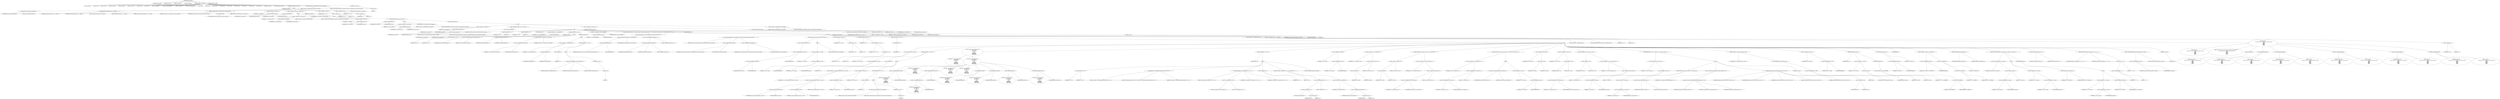 digraph hostapd_notif_assoc {  
"1000124" [label = "(METHOD,hostapd_notif_assoc)" ]
"1000125" [label = "(PARAM,hostapd_data *hapd)" ]
"1000126" [label = "(PARAM,const u8 *addr)" ]
"1000127" [label = "(PARAM,const u8 *req_ies)" ]
"1000128" [label = "(PARAM,size_t req_ies_len)" ]
"1000129" [label = "(PARAM,int reassoc)" ]
"1000130" [label = "(BLOCK,,)" ]
"1000131" [label = "(LOCAL,v9: const u8 *)" ]
"1000132" [label = "(LOCAL,v10: int)" ]
"1000133" [label = "(LOCAL,v11: size_t)" ]
"1000134" [label = "(LOCAL,v12: const u8 *)" ]
"1000135" [label = "(LOCAL,v13: sta_info *)" ]
"1000136" [label = "(LOCAL,v14: sta_info *)" ]
"1000137" [label = "(LOCAL,v15: bool)" ]
"1000138" [label = "(LOCAL,v16: int)" ]
"1000139" [label = "(LOCAL,v17: unsigned int)" ]
"1000140" [label = "(LOCAL,v18: wpa_state_machine *)" ]
"1000141" [label = "(LOCAL,v19: wpa_event)" ]
"1000142" [label = "(LOCAL,v21: wpa_state_machine *)" ]
"1000143" [label = "(LOCAL,v22: int)" ]
"1000144" [label = "(LOCAL,v23: int)" ]
"1000145" [label = "(LOCAL,v24: u32)" ]
"1000146" [label = "(LOCAL,v25: bool)" ]
"1000147" [label = "(LOCAL,v26: int)" ]
"1000148" [label = "(LOCAL,v27: bool)" ]
"1000149" [label = "(LOCAL,v28: int)" ]
"1000150" [label = "(LOCAL,v29: u32)" ]
"1000151" [label = "(LOCAL,v30: u8 *)" ]
"1000152" [label = "(LOCAL,eid: u8 [ 1064 ])" ]
"1000153" [label = "(LOCAL,elems: ieee802_11_elems)" ]
"1000154" [label = "(CONTROL_STRUCTURE,if ( addr ),if ( addr ))" ]
"1000155" [label = "(IDENTIFIER,addr,if ( addr ))" ]
"1000156" [label = "(BLOCK,,)" ]
"1000157" [label = "(random_add_randomness,random_add_randomness(addr, 6u))" ]
"1000158" [label = "(IDENTIFIER,addr,random_add_randomness(addr, 6u))" ]
"1000159" [label = "(LITERAL,6u,random_add_randomness(addr, 6u))" ]
"1000160" [label = "(hostapd_logger,hostapd_logger(hapd, addr, 1u, 2, \"associated\"))" ]
"1000161" [label = "(IDENTIFIER,hapd,hostapd_logger(hapd, addr, 1u, 2, \"associated\"))" ]
"1000162" [label = "(IDENTIFIER,addr,hostapd_logger(hapd, addr, 1u, 2, \"associated\"))" ]
"1000163" [label = "(LITERAL,1u,hostapd_logger(hapd, addr, 1u, 2, \"associated\"))" ]
"1000164" [label = "(LITERAL,2,hostapd_logger(hapd, addr, 1u, 2, \"associated\"))" ]
"1000165" [label = "(LITERAL,\"associated\",hostapd_logger(hapd, addr, 1u, 2, \"associated\"))" ]
"1000166" [label = "(ieee802_11_parse_elems,ieee802_11_parse_elems(req_ies, req_ies_len, &elems, 0))" ]
"1000167" [label = "(IDENTIFIER,req_ies,ieee802_11_parse_elems(req_ies, req_ies_len, &elems, 0))" ]
"1000168" [label = "(IDENTIFIER,req_ies_len,ieee802_11_parse_elems(req_ies, req_ies_len, &elems, 0))" ]
"1000169" [label = "(<operator>.addressOf,&elems)" ]
"1000170" [label = "(IDENTIFIER,elems,ieee802_11_parse_elems(req_ies, req_ies_len, &elems, 0))" ]
"1000171" [label = "(LITERAL,0,ieee802_11_parse_elems(req_ies, req_ies_len, &elems, 0))" ]
"1000172" [label = "(<operator>.assignment,v9 = elems.wps_ie)" ]
"1000173" [label = "(IDENTIFIER,v9,v9 = elems.wps_ie)" ]
"1000174" [label = "(<operator>.fieldAccess,elems.wps_ie)" ]
"1000175" [label = "(IDENTIFIER,elems,v9 = elems.wps_ie)" ]
"1000176" [label = "(FIELD_IDENTIFIER,wps_ie,wps_ie)" ]
"1000177" [label = "(CONTROL_STRUCTURE,if ( elems.wps_ie ),if ( elems.wps_ie ))" ]
"1000178" [label = "(<operator>.fieldAccess,elems.wps_ie)" ]
"1000179" [label = "(IDENTIFIER,elems,if ( elems.wps_ie ))" ]
"1000180" [label = "(FIELD_IDENTIFIER,wps_ie,wps_ie)" ]
"1000181" [label = "(BLOCK,,)" ]
"1000182" [label = "(<operator>.assignment,v10 = elems.wps_ie_len)" ]
"1000183" [label = "(IDENTIFIER,v10,v10 = elems.wps_ie_len)" ]
"1000184" [label = "(<operator>.fieldAccess,elems.wps_ie_len)" ]
"1000185" [label = "(IDENTIFIER,elems,v10 = elems.wps_ie_len)" ]
"1000186" [label = "(FIELD_IDENTIFIER,wps_ie_len,wps_ie_len)" ]
"1000187" [label = "(wpa_printf,wpa_printf(2, \"STA included WPS IE in (Re)AssocReq\"))" ]
"1000188" [label = "(LITERAL,2,wpa_printf(2, \"STA included WPS IE in (Re)AssocReq\"))" ]
"1000189" [label = "(LITERAL,\"STA included WPS IE in (Re)AssocReq\",wpa_printf(2, \"STA included WPS IE in (Re)AssocReq\"))" ]
"1000190" [label = "(CONTROL_STRUCTURE,else,else)" ]
"1000191" [label = "(BLOCK,,)" ]
"1000192" [label = "(<operator>.assignment,v9 = elems.rsn_ie)" ]
"1000193" [label = "(IDENTIFIER,v9,v9 = elems.rsn_ie)" ]
"1000194" [label = "(<operator>.fieldAccess,elems.rsn_ie)" ]
"1000195" [label = "(IDENTIFIER,elems,v9 = elems.rsn_ie)" ]
"1000196" [label = "(FIELD_IDENTIFIER,rsn_ie,rsn_ie)" ]
"1000197" [label = "(CONTROL_STRUCTURE,if ( elems.rsn_ie ),if ( elems.rsn_ie ))" ]
"1000198" [label = "(<operator>.fieldAccess,elems.rsn_ie)" ]
"1000199" [label = "(IDENTIFIER,elems,if ( elems.rsn_ie ))" ]
"1000200" [label = "(FIELD_IDENTIFIER,rsn_ie,rsn_ie)" ]
"1000201" [label = "(BLOCK,,)" ]
"1000202" [label = "(<operator>.assignment,v10 = elems.rsn_ie_len)" ]
"1000203" [label = "(IDENTIFIER,v10,v10 = elems.rsn_ie_len)" ]
"1000204" [label = "(<operator>.fieldAccess,elems.rsn_ie_len)" ]
"1000205" [label = "(IDENTIFIER,elems,v10 = elems.rsn_ie_len)" ]
"1000206" [label = "(FIELD_IDENTIFIER,rsn_ie_len,rsn_ie_len)" ]
"1000207" [label = "(wpa_printf,wpa_printf(2, \"STA included RSN IE in (Re)AssocReq\"))" ]
"1000208" [label = "(LITERAL,2,wpa_printf(2, \"STA included RSN IE in (Re)AssocReq\"))" ]
"1000209" [label = "(LITERAL,\"STA included RSN IE in (Re)AssocReq\",wpa_printf(2, \"STA included RSN IE in (Re)AssocReq\"))" ]
"1000210" [label = "(CONTROL_STRUCTURE,else,else)" ]
"1000211" [label = "(BLOCK,,)" ]
"1000212" [label = "(<operator>.assignment,v9 = elems.wpa_ie)" ]
"1000213" [label = "(IDENTIFIER,v9,v9 = elems.wpa_ie)" ]
"1000214" [label = "(<operator>.fieldAccess,elems.wpa_ie)" ]
"1000215" [label = "(IDENTIFIER,elems,v9 = elems.wpa_ie)" ]
"1000216" [label = "(FIELD_IDENTIFIER,wpa_ie,wpa_ie)" ]
"1000217" [label = "(CONTROL_STRUCTURE,if ( !elems.wpa_ie ),if ( !elems.wpa_ie ))" ]
"1000218" [label = "(<operator>.logicalNot,!elems.wpa_ie)" ]
"1000219" [label = "(<operator>.fieldAccess,elems.wpa_ie)" ]
"1000220" [label = "(IDENTIFIER,elems,!elems.wpa_ie)" ]
"1000221" [label = "(FIELD_IDENTIFIER,wpa_ie,wpa_ie)" ]
"1000222" [label = "(BLOCK,,)" ]
"1000223" [label = "(wpa_printf,wpa_printf(2, \"STA did not include WPS/RSN/WPA IE in (Re)AssocReq\"))" ]
"1000224" [label = "(LITERAL,2,wpa_printf(2, \"STA did not include WPS/RSN/WPA IE in (Re)AssocReq\"))" ]
"1000225" [label = "(LITERAL,\"STA did not include WPS/RSN/WPA IE in (Re)AssocReq\",wpa_printf(2, \"STA did not include WPS/RSN/WPA IE in (Re)AssocReq\"))" ]
"1000226" [label = "(<operator>.assignment,v12 = 0)" ]
"1000227" [label = "(IDENTIFIER,v12,v12 = 0)" ]
"1000228" [label = "(LITERAL,0,v12 = 0)" ]
"1000229" [label = "(<operator>.assignment,v11 = 0)" ]
"1000230" [label = "(IDENTIFIER,v11,v11 = 0)" ]
"1000231" [label = "(LITERAL,0,v11 = 0)" ]
"1000232" [label = "(JUMP_TARGET,LABEL_10)" ]
"1000233" [label = "(<operator>.assignment,v13 = ap_get_sta(hapd, addr))" ]
"1000234" [label = "(IDENTIFIER,v13,v13 = ap_get_sta(hapd, addr))" ]
"1000235" [label = "(ap_get_sta,ap_get_sta(hapd, addr))" ]
"1000236" [label = "(IDENTIFIER,hapd,ap_get_sta(hapd, addr))" ]
"1000237" [label = "(IDENTIFIER,addr,ap_get_sta(hapd, addr))" ]
"1000238" [label = "(CONTROL_STRUCTURE,if ( v13 ),if ( v13 ))" ]
"1000239" [label = "(IDENTIFIER,v13,if ( v13 ))" ]
"1000240" [label = "(BLOCK,,)" ]
"1000241" [label = "(<operator>.assignment,v14 = v13)" ]
"1000242" [label = "(IDENTIFIER,v14,v14 = v13)" ]
"1000243" [label = "(IDENTIFIER,v13,v14 = v13)" ]
"1000244" [label = "(ap_sta_no_session_timeout,ap_sta_no_session_timeout(hapd, v13))" ]
"1000245" [label = "(IDENTIFIER,hapd,ap_sta_no_session_timeout(hapd, v13))" ]
"1000246" [label = "(IDENTIFIER,v13,ap_sta_no_session_timeout(hapd, v13))" ]
"1000247" [label = "(accounting_sta_stop,accounting_sta_stop(hapd, v14))" ]
"1000248" [label = "(IDENTIFIER,hapd,accounting_sta_stop(hapd, v14))" ]
"1000249" [label = "(IDENTIFIER,v14,accounting_sta_stop(hapd, v14))" ]
"1000250" [label = "(<operator>.assignment,v14->timeout_next = STA_NULLFUNC)" ]
"1000251" [label = "(<operator>.indirectFieldAccess,v14->timeout_next)" ]
"1000252" [label = "(IDENTIFIER,v14,v14->timeout_next = STA_NULLFUNC)" ]
"1000253" [label = "(FIELD_IDENTIFIER,timeout_next,timeout_next)" ]
"1000254" [label = "(IDENTIFIER,STA_NULLFUNC,v14->timeout_next = STA_NULLFUNC)" ]
"1000255" [label = "(CONTROL_STRUCTURE,else,else)" ]
"1000256" [label = "(BLOCK,,)" ]
"1000257" [label = "(<operator>.assignment,v14 = ap_sta_add(hapd, addr))" ]
"1000258" [label = "(IDENTIFIER,v14,v14 = ap_sta_add(hapd, addr))" ]
"1000259" [label = "(ap_sta_add,ap_sta_add(hapd, addr))" ]
"1000260" [label = "(IDENTIFIER,hapd,ap_sta_add(hapd, addr))" ]
"1000261" [label = "(IDENTIFIER,addr,ap_sta_add(hapd, addr))" ]
"1000262" [label = "(CONTROL_STRUCTURE,if ( !v14 ),if ( !v14 ))" ]
"1000263" [label = "(<operator>.logicalNot,!v14)" ]
"1000264" [label = "(IDENTIFIER,v14,!v14)" ]
"1000265" [label = "(BLOCK,,)" ]
"1000266" [label = "(hostapd_drv_sta_disassoc,hostapd_drv_sta_disassoc(hapd, addr, 5))" ]
"1000267" [label = "(IDENTIFIER,hapd,hostapd_drv_sta_disassoc(hapd, addr, 5))" ]
"1000268" [label = "(IDENTIFIER,addr,hostapd_drv_sta_disassoc(hapd, addr, 5))" ]
"1000269" [label = "(LITERAL,5,hostapd_drv_sta_disassoc(hapd, addr, 5))" ]
"1000270" [label = "(RETURN,return -1;,return -1;)" ]
"1000271" [label = "(<operator>.minus,-1)" ]
"1000272" [label = "(LITERAL,1,-1)" ]
"1000273" [label = "(<operators>.assignmentAnd,v14->flags &= 0xFFFECFFF)" ]
"1000274" [label = "(<operator>.indirectFieldAccess,v14->flags)" ]
"1000275" [label = "(IDENTIFIER,v14,v14->flags &= 0xFFFECFFF)" ]
"1000276" [label = "(FIELD_IDENTIFIER,flags,flags)" ]
"1000277" [label = "(LITERAL,0xFFFECFFF,v14->flags &= 0xFFFECFFF)" ]
"1000278" [label = "(CONTROL_STRUCTURE,if ( hapd->iface->drv_max_acl_mac_addrs || hostapd_check_acl(hapd, addr, 0) == 1 ),if ( hapd->iface->drv_max_acl_mac_addrs || hostapd_check_acl(hapd, addr, 0) == 1 ))" ]
"1000279" [label = "(<operator>.logicalOr,hapd->iface->drv_max_acl_mac_addrs || hostapd_check_acl(hapd, addr, 0) == 1)" ]
"1000280" [label = "(<operator>.indirectFieldAccess,hapd->iface->drv_max_acl_mac_addrs)" ]
"1000281" [label = "(<operator>.indirectFieldAccess,hapd->iface)" ]
"1000282" [label = "(IDENTIFIER,hapd,hapd->iface->drv_max_acl_mac_addrs || hostapd_check_acl(hapd, addr, 0) == 1)" ]
"1000283" [label = "(FIELD_IDENTIFIER,iface,iface)" ]
"1000284" [label = "(FIELD_IDENTIFIER,drv_max_acl_mac_addrs,drv_max_acl_mac_addrs)" ]
"1000285" [label = "(<operator>.equals,hostapd_check_acl(hapd, addr, 0) == 1)" ]
"1000286" [label = "(hostapd_check_acl,hostapd_check_acl(hapd, addr, 0))" ]
"1000287" [label = "(IDENTIFIER,hapd,hostapd_check_acl(hapd, addr, 0))" ]
"1000288" [label = "(IDENTIFIER,addr,hostapd_check_acl(hapd, addr, 0))" ]
"1000289" [label = "(LITERAL,0,hostapd_check_acl(hapd, addr, 0))" ]
"1000290" [label = "(LITERAL,1,hostapd_check_acl(hapd, addr, 0) == 1)" ]
"1000291" [label = "(BLOCK,,)" ]
"1000292" [label = "(ap_copy_sta_supp_op_classes,ap_copy_sta_supp_op_classes(v14, elems.supp_op_classes, elems.supp_op_classes_len))" ]
"1000293" [label = "(IDENTIFIER,v14,ap_copy_sta_supp_op_classes(v14, elems.supp_op_classes, elems.supp_op_classes_len))" ]
"1000294" [label = "(<operator>.fieldAccess,elems.supp_op_classes)" ]
"1000295" [label = "(IDENTIFIER,elems,ap_copy_sta_supp_op_classes(v14, elems.supp_op_classes, elems.supp_op_classes_len))" ]
"1000296" [label = "(FIELD_IDENTIFIER,supp_op_classes,supp_op_classes)" ]
"1000297" [label = "(<operator>.fieldAccess,elems.supp_op_classes_len)" ]
"1000298" [label = "(IDENTIFIER,elems,ap_copy_sta_supp_op_classes(v14, elems.supp_op_classes, elems.supp_op_classes_len))" ]
"1000299" [label = "(FIELD_IDENTIFIER,supp_op_classes_len,supp_op_classes_len)" ]
"1000300" [label = "(CONTROL_STRUCTURE,if ( !hapd->conf->wpa ),if ( !hapd->conf->wpa ))" ]
"1000301" [label = "(<operator>.logicalNot,!hapd->conf->wpa)" ]
"1000302" [label = "(<operator>.indirectFieldAccess,hapd->conf->wpa)" ]
"1000303" [label = "(<operator>.indirectFieldAccess,hapd->conf)" ]
"1000304" [label = "(IDENTIFIER,hapd,!hapd->conf->wpa)" ]
"1000305" [label = "(FIELD_IDENTIFIER,conf,conf)" ]
"1000306" [label = "(FIELD_IDENTIFIER,wpa,wpa)" ]
"1000307" [label = "(BLOCK,,)" ]
"1000308" [label = "(<operator>.assignment,v17 = v14->flags)" ]
"1000309" [label = "(IDENTIFIER,v17,v17 = v14->flags)" ]
"1000310" [label = "(<operator>.indirectFieldAccess,v14->flags)" ]
"1000311" [label = "(IDENTIFIER,v14,v17 = v14->flags)" ]
"1000312" [label = "(FIELD_IDENTIFIER,flags,flags)" ]
"1000313" [label = "(CONTROL_STRUCTURE,goto LABEL_22;,goto LABEL_22;)" ]
"1000314" [label = "(<operator>.assignment,v15 = v12 == 0)" ]
"1000315" [label = "(IDENTIFIER,v15,v15 = v12 == 0)" ]
"1000316" [label = "(<operator>.equals,v12 == 0)" ]
"1000317" [label = "(IDENTIFIER,v12,v12 == 0)" ]
"1000318" [label = "(LITERAL,0,v12 == 0)" ]
"1000319" [label = "(CONTROL_STRUCTURE,if ( v12 ),if ( v12 ))" ]
"1000320" [label = "(IDENTIFIER,v12,if ( v12 ))" ]
"1000321" [label = "(<operator>.assignment,v15 = v11 == 0)" ]
"1000322" [label = "(IDENTIFIER,v15,v15 = v11 == 0)" ]
"1000323" [label = "(<operator>.equals,v11 == 0)" ]
"1000324" [label = "(IDENTIFIER,v11,v11 == 0)" ]
"1000325" [label = "(LITERAL,0,v11 == 0)" ]
"1000326" [label = "(CONTROL_STRUCTURE,if ( !v15 ),if ( !v15 ))" ]
"1000327" [label = "(<operator>.logicalNot,!v15)" ]
"1000328" [label = "(IDENTIFIER,v15,!v15)" ]
"1000329" [label = "(BLOCK,,)" ]
"1000330" [label = "(<operator>.assignment,v21 = v14->wpa_sm)" ]
"1000331" [label = "(IDENTIFIER,v21,v21 = v14->wpa_sm)" ]
"1000332" [label = "(<operator>.indirectFieldAccess,v14->wpa_sm)" ]
"1000333" [label = "(IDENTIFIER,v14,v21 = v14->wpa_sm)" ]
"1000334" [label = "(FIELD_IDENTIFIER,wpa_sm,wpa_sm)" ]
"1000335" [label = "(CONTROL_STRUCTURE,if ( !v21 ),if ( !v21 ))" ]
"1000336" [label = "(<operator>.logicalNot,!v21)" ]
"1000337" [label = "(IDENTIFIER,v21,!v21)" ]
"1000338" [label = "(BLOCK,,)" ]
"1000339" [label = "(<operator>.assignment,v21 = wpa_auth_sta_init(hapd->wpa_auth, v14->addr, 0))" ]
"1000340" [label = "(IDENTIFIER,v21,v21 = wpa_auth_sta_init(hapd->wpa_auth, v14->addr, 0))" ]
"1000341" [label = "(wpa_auth_sta_init,wpa_auth_sta_init(hapd->wpa_auth, v14->addr, 0))" ]
"1000342" [label = "(<operator>.indirectFieldAccess,hapd->wpa_auth)" ]
"1000343" [label = "(IDENTIFIER,hapd,wpa_auth_sta_init(hapd->wpa_auth, v14->addr, 0))" ]
"1000344" [label = "(FIELD_IDENTIFIER,wpa_auth,wpa_auth)" ]
"1000345" [label = "(<operator>.indirectFieldAccess,v14->addr)" ]
"1000346" [label = "(IDENTIFIER,v14,wpa_auth_sta_init(hapd->wpa_auth, v14->addr, 0))" ]
"1000347" [label = "(FIELD_IDENTIFIER,addr,addr)" ]
"1000348" [label = "(LITERAL,0,wpa_auth_sta_init(hapd->wpa_auth, v14->addr, 0))" ]
"1000349" [label = "(<operator>.assignment,v14->wpa_sm = v21)" ]
"1000350" [label = "(<operator>.indirectFieldAccess,v14->wpa_sm)" ]
"1000351" [label = "(IDENTIFIER,v14,v14->wpa_sm = v21)" ]
"1000352" [label = "(FIELD_IDENTIFIER,wpa_sm,wpa_sm)" ]
"1000353" [label = "(IDENTIFIER,v21,v14->wpa_sm = v21)" ]
"1000354" [label = "(CONTROL_STRUCTURE,if ( !v21 ),if ( !v21 ))" ]
"1000355" [label = "(<operator>.logicalNot,!v21)" ]
"1000356" [label = "(IDENTIFIER,v21,!v21)" ]
"1000357" [label = "(BLOCK,,)" ]
"1000358" [label = "(wpa_printf,wpa_printf(5, \"Failed to initialize WPA state machine\"))" ]
"1000359" [label = "(LITERAL,5,wpa_printf(5, \"Failed to initialize WPA state machine\"))" ]
"1000360" [label = "(LITERAL,\"Failed to initialize WPA state machine\",wpa_printf(5, \"Failed to initialize WPA state machine\"))" ]
"1000361" [label = "(RETURN,return -1;,return -1;)" ]
"1000362" [label = "(<operator>.minus,-1)" ]
"1000363" [label = "(LITERAL,1,-1)" ]
"1000364" [label = "(<operator>.assignment,v22 = wpa_validate_wpa_ie(\n                      hapd->wpa_auth,\n                      v21,\n                      hapd->iface->freq,\n                      v12,\n                      v11,\n                      elems.mdie,\n                      elems.mdie_len,\n                      elems.owe_dh,\n                      elems.owe_dh_len))" ]
"1000365" [label = "(IDENTIFIER,v22,v22 = wpa_validate_wpa_ie(\n                      hapd->wpa_auth,\n                      v21,\n                      hapd->iface->freq,\n                      v12,\n                      v11,\n                      elems.mdie,\n                      elems.mdie_len,\n                      elems.owe_dh,\n                      elems.owe_dh_len))" ]
"1000366" [label = "(wpa_validate_wpa_ie,wpa_validate_wpa_ie(\n                      hapd->wpa_auth,\n                      v21,\n                      hapd->iface->freq,\n                      v12,\n                      v11,\n                      elems.mdie,\n                      elems.mdie_len,\n                      elems.owe_dh,\n                      elems.owe_dh_len))" ]
"1000367" [label = "(<operator>.indirectFieldAccess,hapd->wpa_auth)" ]
"1000368" [label = "(IDENTIFIER,hapd,wpa_validate_wpa_ie(\n                      hapd->wpa_auth,\n                      v21,\n                      hapd->iface->freq,\n                      v12,\n                      v11,\n                      elems.mdie,\n                      elems.mdie_len,\n                      elems.owe_dh,\n                      elems.owe_dh_len))" ]
"1000369" [label = "(FIELD_IDENTIFIER,wpa_auth,wpa_auth)" ]
"1000370" [label = "(IDENTIFIER,v21,wpa_validate_wpa_ie(\n                      hapd->wpa_auth,\n                      v21,\n                      hapd->iface->freq,\n                      v12,\n                      v11,\n                      elems.mdie,\n                      elems.mdie_len,\n                      elems.owe_dh,\n                      elems.owe_dh_len))" ]
"1000371" [label = "(<operator>.indirectFieldAccess,hapd->iface->freq)" ]
"1000372" [label = "(<operator>.indirectFieldAccess,hapd->iface)" ]
"1000373" [label = "(IDENTIFIER,hapd,wpa_validate_wpa_ie(\n                      hapd->wpa_auth,\n                      v21,\n                      hapd->iface->freq,\n                      v12,\n                      v11,\n                      elems.mdie,\n                      elems.mdie_len,\n                      elems.owe_dh,\n                      elems.owe_dh_len))" ]
"1000374" [label = "(FIELD_IDENTIFIER,iface,iface)" ]
"1000375" [label = "(FIELD_IDENTIFIER,freq,freq)" ]
"1000376" [label = "(IDENTIFIER,v12,wpa_validate_wpa_ie(\n                      hapd->wpa_auth,\n                      v21,\n                      hapd->iface->freq,\n                      v12,\n                      v11,\n                      elems.mdie,\n                      elems.mdie_len,\n                      elems.owe_dh,\n                      elems.owe_dh_len))" ]
"1000377" [label = "(IDENTIFIER,v11,wpa_validate_wpa_ie(\n                      hapd->wpa_auth,\n                      v21,\n                      hapd->iface->freq,\n                      v12,\n                      v11,\n                      elems.mdie,\n                      elems.mdie_len,\n                      elems.owe_dh,\n                      elems.owe_dh_len))" ]
"1000378" [label = "(<operator>.fieldAccess,elems.mdie)" ]
"1000379" [label = "(IDENTIFIER,elems,wpa_validate_wpa_ie(\n                      hapd->wpa_auth,\n                      v21,\n                      hapd->iface->freq,\n                      v12,\n                      v11,\n                      elems.mdie,\n                      elems.mdie_len,\n                      elems.owe_dh,\n                      elems.owe_dh_len))" ]
"1000380" [label = "(FIELD_IDENTIFIER,mdie,mdie)" ]
"1000381" [label = "(<operator>.fieldAccess,elems.mdie_len)" ]
"1000382" [label = "(IDENTIFIER,elems,wpa_validate_wpa_ie(\n                      hapd->wpa_auth,\n                      v21,\n                      hapd->iface->freq,\n                      v12,\n                      v11,\n                      elems.mdie,\n                      elems.mdie_len,\n                      elems.owe_dh,\n                      elems.owe_dh_len))" ]
"1000383" [label = "(FIELD_IDENTIFIER,mdie_len,mdie_len)" ]
"1000384" [label = "(<operator>.fieldAccess,elems.owe_dh)" ]
"1000385" [label = "(IDENTIFIER,elems,wpa_validate_wpa_ie(\n                      hapd->wpa_auth,\n                      v21,\n                      hapd->iface->freq,\n                      v12,\n                      v11,\n                      elems.mdie,\n                      elems.mdie_len,\n                      elems.owe_dh,\n                      elems.owe_dh_len))" ]
"1000386" [label = "(FIELD_IDENTIFIER,owe_dh,owe_dh)" ]
"1000387" [label = "(<operator>.fieldAccess,elems.owe_dh_len)" ]
"1000388" [label = "(IDENTIFIER,elems,wpa_validate_wpa_ie(\n                      hapd->wpa_auth,\n                      v21,\n                      hapd->iface->freq,\n                      v12,\n                      v11,\n                      elems.mdie,\n                      elems.mdie_len,\n                      elems.owe_dh,\n                      elems.owe_dh_len))" ]
"1000389" [label = "(FIELD_IDENTIFIER,owe_dh_len,owe_dh_len)" ]
"1000390" [label = "(CONTROL_STRUCTURE,if ( v22 ),if ( v22 ))" ]
"1000391" [label = "(IDENTIFIER,v22,if ( v22 ))" ]
"1000392" [label = "(BLOCK,,)" ]
"1000393" [label = "(<operator>.assignment,v23 = v22)" ]
"1000394" [label = "(IDENTIFIER,v23,v23 = v22)" ]
"1000395" [label = "(IDENTIFIER,v22,v23 = v22)" ]
"1000396" [label = "(wpa_printf,wpa_printf(2, \"WPA/RSN information element rejected? (res %u)\", v22))" ]
"1000397" [label = "(LITERAL,2,wpa_printf(2, \"WPA/RSN information element rejected? (res %u)\", v22))" ]
"1000398" [label = "(LITERAL,\"WPA/RSN information element rejected? (res %u)\",wpa_printf(2, \"WPA/RSN information element rejected? (res %u)\", v22))" ]
"1000399" [label = "(IDENTIFIER,v22,wpa_printf(2, \"WPA/RSN information element rejected? (res %u)\", v22))" ]
"1000400" [label = "(wpa_hexdump,wpa_hexdump(2, (const unsigned __int8 *)\"IE\", v12, v11))" ]
"1000401" [label = "(LITERAL,2,wpa_hexdump(2, (const unsigned __int8 *)\"IE\", v12, v11))" ]
"1000402" [label = "(<operator>.cast,(const unsigned __int8 *)\"IE\")" ]
"1000403" [label = "(UNKNOWN,const unsigned __int8 *,const unsigned __int8 *)" ]
"1000404" [label = "(LITERAL,\"IE\",(const unsigned __int8 *)\"IE\")" ]
"1000405" [label = "(IDENTIFIER,v12,wpa_hexdump(2, (const unsigned __int8 *)\"IE\", v12, v11))" ]
"1000406" [label = "(IDENTIFIER,v11,wpa_hexdump(2, (const unsigned __int8 *)\"IE\", v12, v11))" ]
"1000407" [label = "(<operator>.assignment,v16 = 13)" ]
"1000408" [label = "(IDENTIFIER,v16,v16 = 13)" ]
"1000409" [label = "(LITERAL,13,v16 = 13)" ]
"1000410" [label = "(CONTROL_STRUCTURE,if ( (unsigned int)(v23 - 2) < 7 ),if ( (unsigned int)(v23 - 2) < 7 ))" ]
"1000411" [label = "(<operator>.lessThan,(unsigned int)(v23 - 2) < 7)" ]
"1000412" [label = "(<operator>.cast,(unsigned int)(v23 - 2))" ]
"1000413" [label = "(UNKNOWN,unsigned int,unsigned int)" ]
"1000414" [label = "(<operator>.subtraction,v23 - 2)" ]
"1000415" [label = "(IDENTIFIER,v23,v23 - 2)" ]
"1000416" [label = "(LITERAL,2,v23 - 2)" ]
"1000417" [label = "(LITERAL,7,(unsigned int)(v23 - 2) < 7)" ]
"1000418" [label = "(<operator>.assignment,v16 = dword_8B230[v23 - 2])" ]
"1000419" [label = "(IDENTIFIER,v16,v16 = dword_8B230[v23 - 2])" ]
"1000420" [label = "(<operator>.indirectIndexAccess,dword_8B230[v23 - 2])" ]
"1000421" [label = "(IDENTIFIER,dword_8B230,v16 = dword_8B230[v23 - 2])" ]
"1000422" [label = "(<operator>.subtraction,v23 - 2)" ]
"1000423" [label = "(IDENTIFIER,v23,v23 - 2)" ]
"1000424" [label = "(LITERAL,2,v23 - 2)" ]
"1000425" [label = "(CONTROL_STRUCTURE,goto LABEL_35;,goto LABEL_35;)" ]
"1000426" [label = "(<operator>.assignment,v24 = v14->flags)" ]
"1000427" [label = "(IDENTIFIER,v24,v24 = v14->flags)" ]
"1000428" [label = "(<operator>.indirectFieldAccess,v14->flags)" ]
"1000429" [label = "(IDENTIFIER,v14,v24 = v14->flags)" ]
"1000430" [label = "(FIELD_IDENTIFIER,flags,flags)" ]
"1000431" [label = "(<operator>.assignment,v25 = (v24 & 0x402) == 1026)" ]
"1000432" [label = "(IDENTIFIER,v25,v25 = (v24 & 0x402) == 1026)" ]
"1000433" [label = "(<operator>.equals,(v24 & 0x402) == 1026)" ]
"1000434" [label = "(<operator>.and,v24 & 0x402)" ]
"1000435" [label = "(IDENTIFIER,v24,v24 & 0x402)" ]
"1000436" [label = "(LITERAL,0x402,v24 & 0x402)" ]
"1000437" [label = "(LITERAL,1026,(v24 & 0x402) == 1026)" ]
"1000438" [label = "(CONTROL_STRUCTURE,if ( (v24 & 0x402) == 1026 ),if ( (v24 & 0x402) == 1026 ))" ]
"1000439" [label = "(<operator>.equals,(v24 & 0x402) == 1026)" ]
"1000440" [label = "(<operator>.and,v24 & 0x402)" ]
"1000441" [label = "(IDENTIFIER,v24,v24 & 0x402)" ]
"1000442" [label = "(LITERAL,0x402,v24 & 0x402)" ]
"1000443" [label = "(LITERAL,1026,(v24 & 0x402) == 1026)" ]
"1000444" [label = "(<operator>.assignment,v25 = v14->sa_query_timed_out == 0)" ]
"1000445" [label = "(IDENTIFIER,v25,v25 = v14->sa_query_timed_out == 0)" ]
"1000446" [label = "(<operator>.equals,v14->sa_query_timed_out == 0)" ]
"1000447" [label = "(<operator>.indirectFieldAccess,v14->sa_query_timed_out)" ]
"1000448" [label = "(IDENTIFIER,v14,v14->sa_query_timed_out == 0)" ]
"1000449" [label = "(FIELD_IDENTIFIER,sa_query_timed_out,sa_query_timed_out)" ]
"1000450" [label = "(LITERAL,0,v14->sa_query_timed_out == 0)" ]
"1000451" [label = "(CONTROL_STRUCTURE,if ( v25 && v14->sa_query_count >= 1 ),if ( v25 && v14->sa_query_count >= 1 ))" ]
"1000452" [label = "(<operator>.logicalAnd,v25 && v14->sa_query_count >= 1)" ]
"1000453" [label = "(IDENTIFIER,v25,v25 && v14->sa_query_count >= 1)" ]
"1000454" [label = "(<operator>.greaterEqualsThan,v14->sa_query_count >= 1)" ]
"1000455" [label = "(<operator>.indirectFieldAccess,v14->sa_query_count)" ]
"1000456" [label = "(IDENTIFIER,v14,v14->sa_query_count >= 1)" ]
"1000457" [label = "(FIELD_IDENTIFIER,sa_query_count,sa_query_count)" ]
"1000458" [label = "(LITERAL,1,v14->sa_query_count >= 1)" ]
"1000459" [label = "(BLOCK,,)" ]
"1000460" [label = "(ap_check_sa_query_timeout,ap_check_sa_query_timeout(hapd, v14))" ]
"1000461" [label = "(IDENTIFIER,hapd,ap_check_sa_query_timeout(hapd, v14))" ]
"1000462" [label = "(IDENTIFIER,v14,ap_check_sa_query_timeout(hapd, v14))" ]
"1000463" [label = "(<operator>.assignment,v24 = v14->flags)" ]
"1000464" [label = "(IDENTIFIER,v24,v24 = v14->flags)" ]
"1000465" [label = "(<operator>.indirectFieldAccess,v14->flags)" ]
"1000466" [label = "(IDENTIFIER,v14,v24 = v14->flags)" ]
"1000467" [label = "(FIELD_IDENTIFIER,flags,flags)" ]
"1000468" [label = "(<operator>.assignment,v26 = v24 & 0x402)" ]
"1000469" [label = "(IDENTIFIER,v26,v26 = v24 & 0x402)" ]
"1000470" [label = "(<operator>.and,v24 & 0x402)" ]
"1000471" [label = "(IDENTIFIER,v24,v24 & 0x402)" ]
"1000472" [label = "(LITERAL,0x402,v24 & 0x402)" ]
"1000473" [label = "(<operator>.assignment,v27 = v26 == 1026)" ]
"1000474" [label = "(IDENTIFIER,v27,v27 = v26 == 1026)" ]
"1000475" [label = "(<operator>.equals,v26 == 1026)" ]
"1000476" [label = "(IDENTIFIER,v26,v26 == 1026)" ]
"1000477" [label = "(LITERAL,1026,v26 == 1026)" ]
"1000478" [label = "(CONTROL_STRUCTURE,if ( v26 == 1026 ),if ( v26 == 1026 ))" ]
"1000479" [label = "(<operator>.equals,v26 == 1026)" ]
"1000480" [label = "(IDENTIFIER,v26,v26 == 1026)" ]
"1000481" [label = "(LITERAL,1026,v26 == 1026)" ]
"1000482" [label = "(<operator>.assignment,v27 = v14->sa_query_timed_out == 0)" ]
"1000483" [label = "(IDENTIFIER,v27,v27 = v14->sa_query_timed_out == 0)" ]
"1000484" [label = "(<operator>.equals,v14->sa_query_timed_out == 0)" ]
"1000485" [label = "(<operator>.indirectFieldAccess,v14->sa_query_timed_out)" ]
"1000486" [label = "(IDENTIFIER,v14,v14->sa_query_timed_out == 0)" ]
"1000487" [label = "(FIELD_IDENTIFIER,sa_query_timed_out,sa_query_timed_out)" ]
"1000488" [label = "(LITERAL,0,v14->sa_query_timed_out == 0)" ]
"1000489" [label = "(CONTROL_STRUCTURE,if ( v27 && v14->auth_alg != 2 ),if ( v27 && v14->auth_alg != 2 ))" ]
"1000490" [label = "(<operator>.logicalAnd,v27 && v14->auth_alg != 2)" ]
"1000491" [label = "(IDENTIFIER,v27,v27 && v14->auth_alg != 2)" ]
"1000492" [label = "(<operator>.notEquals,v14->auth_alg != 2)" ]
"1000493" [label = "(<operator>.indirectFieldAccess,v14->auth_alg)" ]
"1000494" [label = "(IDENTIFIER,v14,v14->auth_alg != 2)" ]
"1000495" [label = "(FIELD_IDENTIFIER,auth_alg,auth_alg)" ]
"1000496" [label = "(LITERAL,2,v14->auth_alg != 2)" ]
"1000497" [label = "(BLOCK,,)" ]
"1000498" [label = "(CONTROL_STRUCTURE,if ( !v14->sa_query_count ),if ( !v14->sa_query_count ))" ]
"1000499" [label = "(<operator>.logicalNot,!v14->sa_query_count)" ]
"1000500" [label = "(<operator>.indirectFieldAccess,v14->sa_query_count)" ]
"1000501" [label = "(IDENTIFIER,v14,!v14->sa_query_count)" ]
"1000502" [label = "(FIELD_IDENTIFIER,sa_query_count,sa_query_count)" ]
"1000503" [label = "(ap_sta_start_sa_query,ap_sta_start_sa_query(hapd, v14))" ]
"1000504" [label = "(IDENTIFIER,hapd,ap_sta_start_sa_query(hapd, v14))" ]
"1000505" [label = "(IDENTIFIER,v14,ap_sta_start_sa_query(hapd, v14))" ]
"1000506" [label = "(<operator>.assignment,v30 = hostapd_eid_assoc_comeback_time(hapd, v14, eid))" ]
"1000507" [label = "(IDENTIFIER,v30,v30 = hostapd_eid_assoc_comeback_time(hapd, v14, eid))" ]
"1000508" [label = "(hostapd_eid_assoc_comeback_time,hostapd_eid_assoc_comeback_time(hapd, v14, eid))" ]
"1000509" [label = "(IDENTIFIER,hapd,hostapd_eid_assoc_comeback_time(hapd, v14, eid))" ]
"1000510" [label = "(IDENTIFIER,v14,hostapd_eid_assoc_comeback_time(hapd, v14, eid))" ]
"1000511" [label = "(IDENTIFIER,eid,hostapd_eid_assoc_comeback_time(hapd, v14, eid))" ]
"1000512" [label = "(hostapd_sta_assoc,hostapd_sta_assoc(hapd, addr, reassoc, 0x1Eu, eid, v30 - eid))" ]
"1000513" [label = "(IDENTIFIER,hapd,hostapd_sta_assoc(hapd, addr, reassoc, 0x1Eu, eid, v30 - eid))" ]
"1000514" [label = "(IDENTIFIER,addr,hostapd_sta_assoc(hapd, addr, reassoc, 0x1Eu, eid, v30 - eid))" ]
"1000515" [label = "(IDENTIFIER,reassoc,hostapd_sta_assoc(hapd, addr, reassoc, 0x1Eu, eid, v30 - eid))" ]
"1000516" [label = "(LITERAL,0x1Eu,hostapd_sta_assoc(hapd, addr, reassoc, 0x1Eu, eid, v30 - eid))" ]
"1000517" [label = "(IDENTIFIER,eid,hostapd_sta_assoc(hapd, addr, reassoc, 0x1Eu, eid, v30 - eid))" ]
"1000518" [label = "(<operator>.subtraction,v30 - eid)" ]
"1000519" [label = "(IDENTIFIER,v30,v30 - eid)" ]
"1000520" [label = "(IDENTIFIER,eid,v30 - eid)" ]
"1000521" [label = "(RETURN,return 0;,return 0;)" ]
"1000522" [label = "(LITERAL,0,return 0;)" ]
"1000523" [label = "(<operator>.assignment,v28 = wpa_auth_uses_mfp(v14->wpa_sm))" ]
"1000524" [label = "(IDENTIFIER,v28,v28 = wpa_auth_uses_mfp(v14->wpa_sm))" ]
"1000525" [label = "(wpa_auth_uses_mfp,wpa_auth_uses_mfp(v14->wpa_sm))" ]
"1000526" [label = "(<operator>.indirectFieldAccess,v14->wpa_sm)" ]
"1000527" [label = "(IDENTIFIER,v14,wpa_auth_uses_mfp(v14->wpa_sm))" ]
"1000528" [label = "(FIELD_IDENTIFIER,wpa_sm,wpa_sm)" ]
"1000529" [label = "(<operator>.assignment,v29 = v14->flags)" ]
"1000530" [label = "(IDENTIFIER,v29,v29 = v14->flags)" ]
"1000531" [label = "(<operator>.indirectFieldAccess,v14->flags)" ]
"1000532" [label = "(IDENTIFIER,v14,v29 = v14->flags)" ]
"1000533" [label = "(FIELD_IDENTIFIER,flags,flags)" ]
"1000534" [label = "(CONTROL_STRUCTURE,if ( v28 ),if ( v28 ))" ]
"1000535" [label = "(IDENTIFIER,v28,if ( v28 ))" ]
"1000536" [label = "(<operator>.assignment,v17 = v29 | 0x400)" ]
"1000537" [label = "(IDENTIFIER,v17,v17 = v29 | 0x400)" ]
"1000538" [label = "(<operator>.or,v29 | 0x400)" ]
"1000539" [label = "(IDENTIFIER,v29,v29 | 0x400)" ]
"1000540" [label = "(LITERAL,0x400,v29 | 0x400)" ]
"1000541" [label = "(CONTROL_STRUCTURE,else,else)" ]
"1000542" [label = "(<operator>.assignment,v17 = v29 & 0xFFFFFBFF)" ]
"1000543" [label = "(IDENTIFIER,v17,v17 = v29 & 0xFFFFFBFF)" ]
"1000544" [label = "(<operator>.and,v29 & 0xFFFFFBFF)" ]
"1000545" [label = "(IDENTIFIER,v29,v29 & 0xFFFFFBFF)" ]
"1000546" [label = "(LITERAL,0xFFFFFBFF,v29 & 0xFFFFFBFF)" ]
"1000547" [label = "(<operator>.assignment,v14->flags = v17)" ]
"1000548" [label = "(<operator>.indirectFieldAccess,v14->flags)" ]
"1000549" [label = "(IDENTIFIER,v14,v14->flags = v17)" ]
"1000550" [label = "(FIELD_IDENTIFIER,flags,flags)" ]
"1000551" [label = "(IDENTIFIER,v17,v14->flags = v17)" ]
"1000552" [label = "(JUMP_TARGET,LABEL_22)" ]
"1000553" [label = "(<operator>.assignment,v14->flags = v17 & 0xFFF7FFFC | 3)" ]
"1000554" [label = "(<operator>.indirectFieldAccess,v14->flags)" ]
"1000555" [label = "(IDENTIFIER,v14,v14->flags = v17 & 0xFFF7FFFC | 3)" ]
"1000556" [label = "(FIELD_IDENTIFIER,flags,flags)" ]
"1000557" [label = "(<operator>.or,v17 & 0xFFF7FFFC | 3)" ]
"1000558" [label = "(<operator>.and,v17 & 0xFFF7FFFC)" ]
"1000559" [label = "(IDENTIFIER,v17,v17 & 0xFFF7FFFC)" ]
"1000560" [label = "(LITERAL,0xFFF7FFFC,v17 & 0xFFF7FFFC)" ]
"1000561" [label = "(LITERAL,3,v17 & 0xFFF7FFFC | 3)" ]
"1000562" [label = "(hostapd_set_sta_flags,hostapd_set_sta_flags(hapd, v14))" ]
"1000563" [label = "(IDENTIFIER,hapd,hostapd_set_sta_flags(hapd, v14))" ]
"1000564" [label = "(IDENTIFIER,v14,hostapd_set_sta_flags(hapd, v14))" ]
"1000565" [label = "(CONTROL_STRUCTURE,if ( reassoc && v14->auth_alg == 2 ),if ( reassoc && v14->auth_alg == 2 ))" ]
"1000566" [label = "(<operator>.logicalAnd,reassoc && v14->auth_alg == 2)" ]
"1000567" [label = "(IDENTIFIER,reassoc,reassoc && v14->auth_alg == 2)" ]
"1000568" [label = "(<operator>.equals,v14->auth_alg == 2)" ]
"1000569" [label = "(<operator>.indirectFieldAccess,v14->auth_alg)" ]
"1000570" [label = "(IDENTIFIER,v14,v14->auth_alg == 2)" ]
"1000571" [label = "(FIELD_IDENTIFIER,auth_alg,auth_alg)" ]
"1000572" [label = "(LITERAL,2,v14->auth_alg == 2)" ]
"1000573" [label = "(BLOCK,,)" ]
"1000574" [label = "(<operator>.assignment,v18 = v14->wpa_sm)" ]
"1000575" [label = "(IDENTIFIER,v18,v18 = v14->wpa_sm)" ]
"1000576" [label = "(<operator>.indirectFieldAccess,v14->wpa_sm)" ]
"1000577" [label = "(IDENTIFIER,v14,v18 = v14->wpa_sm)" ]
"1000578" [label = "(FIELD_IDENTIFIER,wpa_sm,wpa_sm)" ]
"1000579" [label = "(<operator>.assignment,v19 = WPA_ASSOC_FT)" ]
"1000580" [label = "(IDENTIFIER,v19,v19 = WPA_ASSOC_FT)" ]
"1000581" [label = "(IDENTIFIER,WPA_ASSOC_FT,v19 = WPA_ASSOC_FT)" ]
"1000582" [label = "(CONTROL_STRUCTURE,else,else)" ]
"1000583" [label = "(BLOCK,,)" ]
"1000584" [label = "(<operator>.assignment,v18 = v14->wpa_sm)" ]
"1000585" [label = "(IDENTIFIER,v18,v18 = v14->wpa_sm)" ]
"1000586" [label = "(<operator>.indirectFieldAccess,v14->wpa_sm)" ]
"1000587" [label = "(IDENTIFIER,v14,v18 = v14->wpa_sm)" ]
"1000588" [label = "(FIELD_IDENTIFIER,wpa_sm,wpa_sm)" ]
"1000589" [label = "(<operator>.assignment,v19 = WPA_ASSOC)" ]
"1000590" [label = "(IDENTIFIER,v19,v19 = WPA_ASSOC)" ]
"1000591" [label = "(IDENTIFIER,WPA_ASSOC,v19 = WPA_ASSOC)" ]
"1000592" [label = "(wpa_auth_sm_event,wpa_auth_sm_event(v18, v19))" ]
"1000593" [label = "(IDENTIFIER,v18,wpa_auth_sm_event(v18, v19))" ]
"1000594" [label = "(IDENTIFIER,v19,wpa_auth_sm_event(v18, v19))" ]
"1000595" [label = "(hostapd_new_assoc_sta,hostapd_new_assoc_sta(hapd, v14, (v17 >> 1) & 1))" ]
"1000596" [label = "(IDENTIFIER,hapd,hostapd_new_assoc_sta(hapd, v14, (v17 >> 1) & 1))" ]
"1000597" [label = "(IDENTIFIER,v14,hostapd_new_assoc_sta(hapd, v14, (v17 >> 1) & 1))" ]
"1000598" [label = "(<operator>.and,(v17 >> 1) & 1)" ]
"1000599" [label = "(<operator>.arithmeticShiftRight,v17 >> 1)" ]
"1000600" [label = "(IDENTIFIER,v17,v17 >> 1)" ]
"1000601" [label = "(LITERAL,1,v17 >> 1)" ]
"1000602" [label = "(LITERAL,1,(v17 >> 1) & 1)" ]
"1000603" [label = "(ieee802_1x_notify_port_enabled,ieee802_1x_notify_port_enabled(v14->eapol_sm, 1))" ]
"1000604" [label = "(<operator>.indirectFieldAccess,v14->eapol_sm)" ]
"1000605" [label = "(IDENTIFIER,v14,ieee802_1x_notify_port_enabled(v14->eapol_sm, 1))" ]
"1000606" [label = "(FIELD_IDENTIFIER,eapol_sm,eapol_sm)" ]
"1000607" [label = "(LITERAL,1,ieee802_1x_notify_port_enabled(v14->eapol_sm, 1))" ]
"1000608" [label = "(RETURN,return 0;,return 0;)" ]
"1000609" [label = "(LITERAL,0,return 0;)" ]
"1000610" [label = "(wpa_printf,wpa_printf(2, \"No WPA/RSN IE from STA\"))" ]
"1000611" [label = "(LITERAL,2,wpa_printf(2, \"No WPA/RSN IE from STA\"))" ]
"1000612" [label = "(LITERAL,\"No WPA/RSN IE from STA\",wpa_printf(2, \"No WPA/RSN IE from STA\"))" ]
"1000613" [label = "(<operator>.assignment,v16 = 13)" ]
"1000614" [label = "(IDENTIFIER,v16,v16 = 13)" ]
"1000615" [label = "(LITERAL,13,v16 = 13)" ]
"1000616" [label = "(CONTROL_STRUCTURE,else,else)" ]
"1000617" [label = "(BLOCK,,)" ]
"1000618" [label = "(wpa_printf,wpa_printf(\n              3,\n              \"STA %02x:%02x:%02x:%02x:%02x:%02x not allowed to connect\",\n              *addr,\n              addr[1],\n              addr[2],\n              addr[3],\n              addr[4],\n              addr[5]))" ]
"1000619" [label = "(LITERAL,3,wpa_printf(\n              3,\n              \"STA %02x:%02x:%02x:%02x:%02x:%02x not allowed to connect\",\n              *addr,\n              addr[1],\n              addr[2],\n              addr[3],\n              addr[4],\n              addr[5]))" ]
"1000620" [label = "(LITERAL,\"STA %02x:%02x:%02x:%02x:%02x:%02x not allowed to connect\",wpa_printf(\n              3,\n              \"STA %02x:%02x:%02x:%02x:%02x:%02x not allowed to connect\",\n              *addr,\n              addr[1],\n              addr[2],\n              addr[3],\n              addr[4],\n              addr[5]))" ]
"1000621" [label = "(<operator>.indirection,*addr)" ]
"1000622" [label = "(IDENTIFIER,addr,wpa_printf(\n              3,\n              \"STA %02x:%02x:%02x:%02x:%02x:%02x not allowed to connect\",\n              *addr,\n              addr[1],\n              addr[2],\n              addr[3],\n              addr[4],\n              addr[5]))" ]
"1000623" [label = "(<operator>.indirectIndexAccess,addr[1])" ]
"1000624" [label = "(IDENTIFIER,addr,wpa_printf(\n              3,\n              \"STA %02x:%02x:%02x:%02x:%02x:%02x not allowed to connect\",\n              *addr,\n              addr[1],\n              addr[2],\n              addr[3],\n              addr[4],\n              addr[5]))" ]
"1000625" [label = "(LITERAL,1,wpa_printf(\n              3,\n              \"STA %02x:%02x:%02x:%02x:%02x:%02x not allowed to connect\",\n              *addr,\n              addr[1],\n              addr[2],\n              addr[3],\n              addr[4],\n              addr[5]))" ]
"1000626" [label = "(<operator>.indirectIndexAccess,addr[2])" ]
"1000627" [label = "(IDENTIFIER,addr,wpa_printf(\n              3,\n              \"STA %02x:%02x:%02x:%02x:%02x:%02x not allowed to connect\",\n              *addr,\n              addr[1],\n              addr[2],\n              addr[3],\n              addr[4],\n              addr[5]))" ]
"1000628" [label = "(LITERAL,2,wpa_printf(\n              3,\n              \"STA %02x:%02x:%02x:%02x:%02x:%02x not allowed to connect\",\n              *addr,\n              addr[1],\n              addr[2],\n              addr[3],\n              addr[4],\n              addr[5]))" ]
"1000629" [label = "(<operator>.indirectIndexAccess,addr[3])" ]
"1000630" [label = "(IDENTIFIER,addr,wpa_printf(\n              3,\n              \"STA %02x:%02x:%02x:%02x:%02x:%02x not allowed to connect\",\n              *addr,\n              addr[1],\n              addr[2],\n              addr[3],\n              addr[4],\n              addr[5]))" ]
"1000631" [label = "(LITERAL,3,wpa_printf(\n              3,\n              \"STA %02x:%02x:%02x:%02x:%02x:%02x not allowed to connect\",\n              *addr,\n              addr[1],\n              addr[2],\n              addr[3],\n              addr[4],\n              addr[5]))" ]
"1000632" [label = "(<operator>.indirectIndexAccess,addr[4])" ]
"1000633" [label = "(IDENTIFIER,addr,wpa_printf(\n              3,\n              \"STA %02x:%02x:%02x:%02x:%02x:%02x not allowed to connect\",\n              *addr,\n              addr[1],\n              addr[2],\n              addr[3],\n              addr[4],\n              addr[5]))" ]
"1000634" [label = "(LITERAL,4,wpa_printf(\n              3,\n              \"STA %02x:%02x:%02x:%02x:%02x:%02x not allowed to connect\",\n              *addr,\n              addr[1],\n              addr[2],\n              addr[3],\n              addr[4],\n              addr[5]))" ]
"1000635" [label = "(<operator>.indirectIndexAccess,addr[5])" ]
"1000636" [label = "(IDENTIFIER,addr,wpa_printf(\n              3,\n              \"STA %02x:%02x:%02x:%02x:%02x:%02x not allowed to connect\",\n              *addr,\n              addr[1],\n              addr[2],\n              addr[3],\n              addr[4],\n              addr[5]))" ]
"1000637" [label = "(LITERAL,5,wpa_printf(\n              3,\n              \"STA %02x:%02x:%02x:%02x:%02x:%02x not allowed to connect\",\n              *addr,\n              addr[1],\n              addr[2],\n              addr[3],\n              addr[4],\n              addr[5]))" ]
"1000638" [label = "(<operator>.assignment,v16 = 1)" ]
"1000639" [label = "(IDENTIFIER,v16,v16 = 1)" ]
"1000640" [label = "(LITERAL,1,v16 = 1)" ]
"1000641" [label = "(JUMP_TARGET,LABEL_35)" ]
"1000642" [label = "(hostapd_drv_sta_disassoc,hostapd_drv_sta_disassoc(hapd, v14->addr, v16))" ]
"1000643" [label = "(IDENTIFIER,hapd,hostapd_drv_sta_disassoc(hapd, v14->addr, v16))" ]
"1000644" [label = "(<operator>.indirectFieldAccess,v14->addr)" ]
"1000645" [label = "(IDENTIFIER,v14,hostapd_drv_sta_disassoc(hapd, v14->addr, v16))" ]
"1000646" [label = "(FIELD_IDENTIFIER,addr,addr)" ]
"1000647" [label = "(IDENTIFIER,v16,hostapd_drv_sta_disassoc(hapd, v14->addr, v16))" ]
"1000648" [label = "(ap_free_sta,ap_free_sta(hapd, v14))" ]
"1000649" [label = "(IDENTIFIER,hapd,ap_free_sta(hapd, v14))" ]
"1000650" [label = "(IDENTIFIER,v14,ap_free_sta(hapd, v14))" ]
"1000651" [label = "(RETURN,return -1;,return -1;)" ]
"1000652" [label = "(<operator>.minus,-1)" ]
"1000653" [label = "(LITERAL,1,-1)" ]
"1000654" [label = "(<operator>.assignment,v10 = elems.wpa_ie_len)" ]
"1000655" [label = "(IDENTIFIER,v10,v10 = elems.wpa_ie_len)" ]
"1000656" [label = "(<operator>.fieldAccess,elems.wpa_ie_len)" ]
"1000657" [label = "(IDENTIFIER,elems,v10 = elems.wpa_ie_len)" ]
"1000658" [label = "(FIELD_IDENTIFIER,wpa_ie_len,wpa_ie_len)" ]
"1000659" [label = "(wpa_printf,wpa_printf(2, \"STA included WPA IE in (Re)AssocReq\"))" ]
"1000660" [label = "(LITERAL,2,wpa_printf(2, \"STA included WPA IE in (Re)AssocReq\"))" ]
"1000661" [label = "(LITERAL,\"STA included WPA IE in (Re)AssocReq\",wpa_printf(2, \"STA included WPA IE in (Re)AssocReq\"))" ]
"1000662" [label = "(<operator>.assignment,v11 = v10 + 2)" ]
"1000663" [label = "(IDENTIFIER,v11,v11 = v10 + 2)" ]
"1000664" [label = "(<operator>.addition,v10 + 2)" ]
"1000665" [label = "(IDENTIFIER,v10,v10 + 2)" ]
"1000666" [label = "(LITERAL,2,v10 + 2)" ]
"1000667" [label = "(<operator>.assignment,v12 = v9 - 2)" ]
"1000668" [label = "(IDENTIFIER,v12,v12 = v9 - 2)" ]
"1000669" [label = "(<operator>.subtraction,v9 - 2)" ]
"1000670" [label = "(IDENTIFIER,v9,v9 - 2)" ]
"1000671" [label = "(LITERAL,2,v9 - 2)" ]
"1000672" [label = "(CONTROL_STRUCTURE,goto LABEL_10;,goto LABEL_10;)" ]
"1000673" [label = "(wpa_printf,wpa_printf(2, \"hostapd_notif_assoc: Skip event with no address\"))" ]
"1000674" [label = "(LITERAL,2,wpa_printf(2, \"hostapd_notif_assoc: Skip event with no address\"))" ]
"1000675" [label = "(LITERAL,\"hostapd_notif_assoc: Skip event with no address\",wpa_printf(2, \"hostapd_notif_assoc: Skip event with no address\"))" ]
"1000676" [label = "(RETURN,return -1;,return -1;)" ]
"1000677" [label = "(<operator>.minus,-1)" ]
"1000678" [label = "(LITERAL,1,-1)" ]
"1000679" [label = "(METHOD_RETURN,int __fastcall)" ]
  "1000124" -> "1000125" 
  "1000124" -> "1000126" 
  "1000124" -> "1000127" 
  "1000124" -> "1000128" 
  "1000124" -> "1000129" 
  "1000124" -> "1000130" 
  "1000124" -> "1000679" 
  "1000130" -> "1000131" 
  "1000130" -> "1000132" 
  "1000130" -> "1000133" 
  "1000130" -> "1000134" 
  "1000130" -> "1000135" 
  "1000130" -> "1000136" 
  "1000130" -> "1000137" 
  "1000130" -> "1000138" 
  "1000130" -> "1000139" 
  "1000130" -> "1000140" 
  "1000130" -> "1000141" 
  "1000130" -> "1000142" 
  "1000130" -> "1000143" 
  "1000130" -> "1000144" 
  "1000130" -> "1000145" 
  "1000130" -> "1000146" 
  "1000130" -> "1000147" 
  "1000130" -> "1000148" 
  "1000130" -> "1000149" 
  "1000130" -> "1000150" 
  "1000130" -> "1000151" 
  "1000130" -> "1000152" 
  "1000130" -> "1000153" 
  "1000130" -> "1000154" 
  "1000130" -> "1000673" 
  "1000130" -> "1000676" 
  "1000154" -> "1000155" 
  "1000154" -> "1000156" 
  "1000156" -> "1000157" 
  "1000156" -> "1000160" 
  "1000156" -> "1000166" 
  "1000156" -> "1000172" 
  "1000156" -> "1000177" 
  "1000156" -> "1000662" 
  "1000156" -> "1000667" 
  "1000156" -> "1000672" 
  "1000157" -> "1000158" 
  "1000157" -> "1000159" 
  "1000160" -> "1000161" 
  "1000160" -> "1000162" 
  "1000160" -> "1000163" 
  "1000160" -> "1000164" 
  "1000160" -> "1000165" 
  "1000166" -> "1000167" 
  "1000166" -> "1000168" 
  "1000166" -> "1000169" 
  "1000166" -> "1000171" 
  "1000169" -> "1000170" 
  "1000172" -> "1000173" 
  "1000172" -> "1000174" 
  "1000174" -> "1000175" 
  "1000174" -> "1000176" 
  "1000177" -> "1000178" 
  "1000177" -> "1000181" 
  "1000177" -> "1000190" 
  "1000178" -> "1000179" 
  "1000178" -> "1000180" 
  "1000181" -> "1000182" 
  "1000181" -> "1000187" 
  "1000182" -> "1000183" 
  "1000182" -> "1000184" 
  "1000184" -> "1000185" 
  "1000184" -> "1000186" 
  "1000187" -> "1000188" 
  "1000187" -> "1000189" 
  "1000190" -> "1000191" 
  "1000191" -> "1000192" 
  "1000191" -> "1000197" 
  "1000192" -> "1000193" 
  "1000192" -> "1000194" 
  "1000194" -> "1000195" 
  "1000194" -> "1000196" 
  "1000197" -> "1000198" 
  "1000197" -> "1000201" 
  "1000197" -> "1000210" 
  "1000198" -> "1000199" 
  "1000198" -> "1000200" 
  "1000201" -> "1000202" 
  "1000201" -> "1000207" 
  "1000202" -> "1000203" 
  "1000202" -> "1000204" 
  "1000204" -> "1000205" 
  "1000204" -> "1000206" 
  "1000207" -> "1000208" 
  "1000207" -> "1000209" 
  "1000210" -> "1000211" 
  "1000211" -> "1000212" 
  "1000211" -> "1000217" 
  "1000211" -> "1000654" 
  "1000211" -> "1000659" 
  "1000212" -> "1000213" 
  "1000212" -> "1000214" 
  "1000214" -> "1000215" 
  "1000214" -> "1000216" 
  "1000217" -> "1000218" 
  "1000217" -> "1000222" 
  "1000218" -> "1000219" 
  "1000219" -> "1000220" 
  "1000219" -> "1000221" 
  "1000222" -> "1000223" 
  "1000222" -> "1000226" 
  "1000222" -> "1000229" 
  "1000222" -> "1000232" 
  "1000222" -> "1000233" 
  "1000222" -> "1000238" 
  "1000222" -> "1000273" 
  "1000222" -> "1000278" 
  "1000222" -> "1000641" 
  "1000222" -> "1000642" 
  "1000222" -> "1000648" 
  "1000222" -> "1000651" 
  "1000223" -> "1000224" 
  "1000223" -> "1000225" 
  "1000226" -> "1000227" 
  "1000226" -> "1000228" 
  "1000229" -> "1000230" 
  "1000229" -> "1000231" 
  "1000233" -> "1000234" 
  "1000233" -> "1000235" 
  "1000235" -> "1000236" 
  "1000235" -> "1000237" 
  "1000238" -> "1000239" 
  "1000238" -> "1000240" 
  "1000238" -> "1000255" 
  "1000240" -> "1000241" 
  "1000240" -> "1000244" 
  "1000240" -> "1000247" 
  "1000240" -> "1000250" 
  "1000241" -> "1000242" 
  "1000241" -> "1000243" 
  "1000244" -> "1000245" 
  "1000244" -> "1000246" 
  "1000247" -> "1000248" 
  "1000247" -> "1000249" 
  "1000250" -> "1000251" 
  "1000250" -> "1000254" 
  "1000251" -> "1000252" 
  "1000251" -> "1000253" 
  "1000255" -> "1000256" 
  "1000256" -> "1000257" 
  "1000256" -> "1000262" 
  "1000257" -> "1000258" 
  "1000257" -> "1000259" 
  "1000259" -> "1000260" 
  "1000259" -> "1000261" 
  "1000262" -> "1000263" 
  "1000262" -> "1000265" 
  "1000263" -> "1000264" 
  "1000265" -> "1000266" 
  "1000265" -> "1000270" 
  "1000266" -> "1000267" 
  "1000266" -> "1000268" 
  "1000266" -> "1000269" 
  "1000270" -> "1000271" 
  "1000271" -> "1000272" 
  "1000273" -> "1000274" 
  "1000273" -> "1000277" 
  "1000274" -> "1000275" 
  "1000274" -> "1000276" 
  "1000278" -> "1000279" 
  "1000278" -> "1000291" 
  "1000278" -> "1000616" 
  "1000279" -> "1000280" 
  "1000279" -> "1000285" 
  "1000280" -> "1000281" 
  "1000280" -> "1000284" 
  "1000281" -> "1000282" 
  "1000281" -> "1000283" 
  "1000285" -> "1000286" 
  "1000285" -> "1000290" 
  "1000286" -> "1000287" 
  "1000286" -> "1000288" 
  "1000286" -> "1000289" 
  "1000291" -> "1000292" 
  "1000291" -> "1000300" 
  "1000291" -> "1000314" 
  "1000291" -> "1000319" 
  "1000291" -> "1000326" 
  "1000291" -> "1000610" 
  "1000291" -> "1000613" 
  "1000292" -> "1000293" 
  "1000292" -> "1000294" 
  "1000292" -> "1000297" 
  "1000294" -> "1000295" 
  "1000294" -> "1000296" 
  "1000297" -> "1000298" 
  "1000297" -> "1000299" 
  "1000300" -> "1000301" 
  "1000300" -> "1000307" 
  "1000301" -> "1000302" 
  "1000302" -> "1000303" 
  "1000302" -> "1000306" 
  "1000303" -> "1000304" 
  "1000303" -> "1000305" 
  "1000307" -> "1000308" 
  "1000307" -> "1000313" 
  "1000308" -> "1000309" 
  "1000308" -> "1000310" 
  "1000310" -> "1000311" 
  "1000310" -> "1000312" 
  "1000314" -> "1000315" 
  "1000314" -> "1000316" 
  "1000316" -> "1000317" 
  "1000316" -> "1000318" 
  "1000319" -> "1000320" 
  "1000319" -> "1000321" 
  "1000321" -> "1000322" 
  "1000321" -> "1000323" 
  "1000323" -> "1000324" 
  "1000323" -> "1000325" 
  "1000326" -> "1000327" 
  "1000326" -> "1000329" 
  "1000327" -> "1000328" 
  "1000329" -> "1000330" 
  "1000329" -> "1000335" 
  "1000329" -> "1000364" 
  "1000329" -> "1000390" 
  "1000329" -> "1000426" 
  "1000329" -> "1000431" 
  "1000329" -> "1000438" 
  "1000329" -> "1000451" 
  "1000329" -> "1000468" 
  "1000329" -> "1000473" 
  "1000329" -> "1000478" 
  "1000329" -> "1000489" 
  "1000329" -> "1000523" 
  "1000329" -> "1000529" 
  "1000329" -> "1000534" 
  "1000329" -> "1000547" 
  "1000329" -> "1000552" 
  "1000329" -> "1000553" 
  "1000329" -> "1000562" 
  "1000329" -> "1000565" 
  "1000329" -> "1000592" 
  "1000329" -> "1000595" 
  "1000329" -> "1000603" 
  "1000329" -> "1000608" 
  "1000330" -> "1000331" 
  "1000330" -> "1000332" 
  "1000332" -> "1000333" 
  "1000332" -> "1000334" 
  "1000335" -> "1000336" 
  "1000335" -> "1000338" 
  "1000336" -> "1000337" 
  "1000338" -> "1000339" 
  "1000338" -> "1000349" 
  "1000338" -> "1000354" 
  "1000339" -> "1000340" 
  "1000339" -> "1000341" 
  "1000341" -> "1000342" 
  "1000341" -> "1000345" 
  "1000341" -> "1000348" 
  "1000342" -> "1000343" 
  "1000342" -> "1000344" 
  "1000345" -> "1000346" 
  "1000345" -> "1000347" 
  "1000349" -> "1000350" 
  "1000349" -> "1000353" 
  "1000350" -> "1000351" 
  "1000350" -> "1000352" 
  "1000354" -> "1000355" 
  "1000354" -> "1000357" 
  "1000355" -> "1000356" 
  "1000357" -> "1000358" 
  "1000357" -> "1000361" 
  "1000358" -> "1000359" 
  "1000358" -> "1000360" 
  "1000361" -> "1000362" 
  "1000362" -> "1000363" 
  "1000364" -> "1000365" 
  "1000364" -> "1000366" 
  "1000366" -> "1000367" 
  "1000366" -> "1000370" 
  "1000366" -> "1000371" 
  "1000366" -> "1000376" 
  "1000366" -> "1000377" 
  "1000366" -> "1000378" 
  "1000366" -> "1000381" 
  "1000366" -> "1000384" 
  "1000366" -> "1000387" 
  "1000367" -> "1000368" 
  "1000367" -> "1000369" 
  "1000371" -> "1000372" 
  "1000371" -> "1000375" 
  "1000372" -> "1000373" 
  "1000372" -> "1000374" 
  "1000378" -> "1000379" 
  "1000378" -> "1000380" 
  "1000381" -> "1000382" 
  "1000381" -> "1000383" 
  "1000384" -> "1000385" 
  "1000384" -> "1000386" 
  "1000387" -> "1000388" 
  "1000387" -> "1000389" 
  "1000390" -> "1000391" 
  "1000390" -> "1000392" 
  "1000392" -> "1000393" 
  "1000392" -> "1000396" 
  "1000392" -> "1000400" 
  "1000392" -> "1000407" 
  "1000392" -> "1000410" 
  "1000392" -> "1000425" 
  "1000393" -> "1000394" 
  "1000393" -> "1000395" 
  "1000396" -> "1000397" 
  "1000396" -> "1000398" 
  "1000396" -> "1000399" 
  "1000400" -> "1000401" 
  "1000400" -> "1000402" 
  "1000400" -> "1000405" 
  "1000400" -> "1000406" 
  "1000402" -> "1000403" 
  "1000402" -> "1000404" 
  "1000407" -> "1000408" 
  "1000407" -> "1000409" 
  "1000410" -> "1000411" 
  "1000410" -> "1000418" 
  "1000411" -> "1000412" 
  "1000411" -> "1000417" 
  "1000412" -> "1000413" 
  "1000412" -> "1000414" 
  "1000414" -> "1000415" 
  "1000414" -> "1000416" 
  "1000418" -> "1000419" 
  "1000418" -> "1000420" 
  "1000420" -> "1000421" 
  "1000420" -> "1000422" 
  "1000422" -> "1000423" 
  "1000422" -> "1000424" 
  "1000426" -> "1000427" 
  "1000426" -> "1000428" 
  "1000428" -> "1000429" 
  "1000428" -> "1000430" 
  "1000431" -> "1000432" 
  "1000431" -> "1000433" 
  "1000433" -> "1000434" 
  "1000433" -> "1000437" 
  "1000434" -> "1000435" 
  "1000434" -> "1000436" 
  "1000438" -> "1000439" 
  "1000438" -> "1000444" 
  "1000439" -> "1000440" 
  "1000439" -> "1000443" 
  "1000440" -> "1000441" 
  "1000440" -> "1000442" 
  "1000444" -> "1000445" 
  "1000444" -> "1000446" 
  "1000446" -> "1000447" 
  "1000446" -> "1000450" 
  "1000447" -> "1000448" 
  "1000447" -> "1000449" 
  "1000451" -> "1000452" 
  "1000451" -> "1000459" 
  "1000452" -> "1000453" 
  "1000452" -> "1000454" 
  "1000454" -> "1000455" 
  "1000454" -> "1000458" 
  "1000455" -> "1000456" 
  "1000455" -> "1000457" 
  "1000459" -> "1000460" 
  "1000459" -> "1000463" 
  "1000460" -> "1000461" 
  "1000460" -> "1000462" 
  "1000463" -> "1000464" 
  "1000463" -> "1000465" 
  "1000465" -> "1000466" 
  "1000465" -> "1000467" 
  "1000468" -> "1000469" 
  "1000468" -> "1000470" 
  "1000470" -> "1000471" 
  "1000470" -> "1000472" 
  "1000473" -> "1000474" 
  "1000473" -> "1000475" 
  "1000475" -> "1000476" 
  "1000475" -> "1000477" 
  "1000478" -> "1000479" 
  "1000478" -> "1000482" 
  "1000479" -> "1000480" 
  "1000479" -> "1000481" 
  "1000482" -> "1000483" 
  "1000482" -> "1000484" 
  "1000484" -> "1000485" 
  "1000484" -> "1000488" 
  "1000485" -> "1000486" 
  "1000485" -> "1000487" 
  "1000489" -> "1000490" 
  "1000489" -> "1000497" 
  "1000490" -> "1000491" 
  "1000490" -> "1000492" 
  "1000492" -> "1000493" 
  "1000492" -> "1000496" 
  "1000493" -> "1000494" 
  "1000493" -> "1000495" 
  "1000497" -> "1000498" 
  "1000497" -> "1000506" 
  "1000497" -> "1000512" 
  "1000497" -> "1000521" 
  "1000498" -> "1000499" 
  "1000498" -> "1000503" 
  "1000499" -> "1000500" 
  "1000500" -> "1000501" 
  "1000500" -> "1000502" 
  "1000503" -> "1000504" 
  "1000503" -> "1000505" 
  "1000506" -> "1000507" 
  "1000506" -> "1000508" 
  "1000508" -> "1000509" 
  "1000508" -> "1000510" 
  "1000508" -> "1000511" 
  "1000512" -> "1000513" 
  "1000512" -> "1000514" 
  "1000512" -> "1000515" 
  "1000512" -> "1000516" 
  "1000512" -> "1000517" 
  "1000512" -> "1000518" 
  "1000518" -> "1000519" 
  "1000518" -> "1000520" 
  "1000521" -> "1000522" 
  "1000523" -> "1000524" 
  "1000523" -> "1000525" 
  "1000525" -> "1000526" 
  "1000526" -> "1000527" 
  "1000526" -> "1000528" 
  "1000529" -> "1000530" 
  "1000529" -> "1000531" 
  "1000531" -> "1000532" 
  "1000531" -> "1000533" 
  "1000534" -> "1000535" 
  "1000534" -> "1000536" 
  "1000534" -> "1000541" 
  "1000536" -> "1000537" 
  "1000536" -> "1000538" 
  "1000538" -> "1000539" 
  "1000538" -> "1000540" 
  "1000541" -> "1000542" 
  "1000542" -> "1000543" 
  "1000542" -> "1000544" 
  "1000544" -> "1000545" 
  "1000544" -> "1000546" 
  "1000547" -> "1000548" 
  "1000547" -> "1000551" 
  "1000548" -> "1000549" 
  "1000548" -> "1000550" 
  "1000553" -> "1000554" 
  "1000553" -> "1000557" 
  "1000554" -> "1000555" 
  "1000554" -> "1000556" 
  "1000557" -> "1000558" 
  "1000557" -> "1000561" 
  "1000558" -> "1000559" 
  "1000558" -> "1000560" 
  "1000562" -> "1000563" 
  "1000562" -> "1000564" 
  "1000565" -> "1000566" 
  "1000565" -> "1000573" 
  "1000565" -> "1000582" 
  "1000566" -> "1000567" 
  "1000566" -> "1000568" 
  "1000568" -> "1000569" 
  "1000568" -> "1000572" 
  "1000569" -> "1000570" 
  "1000569" -> "1000571" 
  "1000573" -> "1000574" 
  "1000573" -> "1000579" 
  "1000574" -> "1000575" 
  "1000574" -> "1000576" 
  "1000576" -> "1000577" 
  "1000576" -> "1000578" 
  "1000579" -> "1000580" 
  "1000579" -> "1000581" 
  "1000582" -> "1000583" 
  "1000583" -> "1000584" 
  "1000583" -> "1000589" 
  "1000584" -> "1000585" 
  "1000584" -> "1000586" 
  "1000586" -> "1000587" 
  "1000586" -> "1000588" 
  "1000589" -> "1000590" 
  "1000589" -> "1000591" 
  "1000592" -> "1000593" 
  "1000592" -> "1000594" 
  "1000595" -> "1000596" 
  "1000595" -> "1000597" 
  "1000595" -> "1000598" 
  "1000598" -> "1000599" 
  "1000598" -> "1000602" 
  "1000599" -> "1000600" 
  "1000599" -> "1000601" 
  "1000603" -> "1000604" 
  "1000603" -> "1000607" 
  "1000604" -> "1000605" 
  "1000604" -> "1000606" 
  "1000608" -> "1000609" 
  "1000610" -> "1000611" 
  "1000610" -> "1000612" 
  "1000613" -> "1000614" 
  "1000613" -> "1000615" 
  "1000616" -> "1000617" 
  "1000617" -> "1000618" 
  "1000617" -> "1000638" 
  "1000618" -> "1000619" 
  "1000618" -> "1000620" 
  "1000618" -> "1000621" 
  "1000618" -> "1000623" 
  "1000618" -> "1000626" 
  "1000618" -> "1000629" 
  "1000618" -> "1000632" 
  "1000618" -> "1000635" 
  "1000621" -> "1000622" 
  "1000623" -> "1000624" 
  "1000623" -> "1000625" 
  "1000626" -> "1000627" 
  "1000626" -> "1000628" 
  "1000629" -> "1000630" 
  "1000629" -> "1000631" 
  "1000632" -> "1000633" 
  "1000632" -> "1000634" 
  "1000635" -> "1000636" 
  "1000635" -> "1000637" 
  "1000638" -> "1000639" 
  "1000638" -> "1000640" 
  "1000642" -> "1000643" 
  "1000642" -> "1000644" 
  "1000642" -> "1000647" 
  "1000644" -> "1000645" 
  "1000644" -> "1000646" 
  "1000648" -> "1000649" 
  "1000648" -> "1000650" 
  "1000651" -> "1000652" 
  "1000652" -> "1000653" 
  "1000654" -> "1000655" 
  "1000654" -> "1000656" 
  "1000656" -> "1000657" 
  "1000656" -> "1000658" 
  "1000659" -> "1000660" 
  "1000659" -> "1000661" 
  "1000662" -> "1000663" 
  "1000662" -> "1000664" 
  "1000664" -> "1000665" 
  "1000664" -> "1000666" 
  "1000667" -> "1000668" 
  "1000667" -> "1000669" 
  "1000669" -> "1000670" 
  "1000669" -> "1000671" 
  "1000673" -> "1000674" 
  "1000673" -> "1000675" 
  "1000676" -> "1000677" 
  "1000677" -> "1000678" 
}
